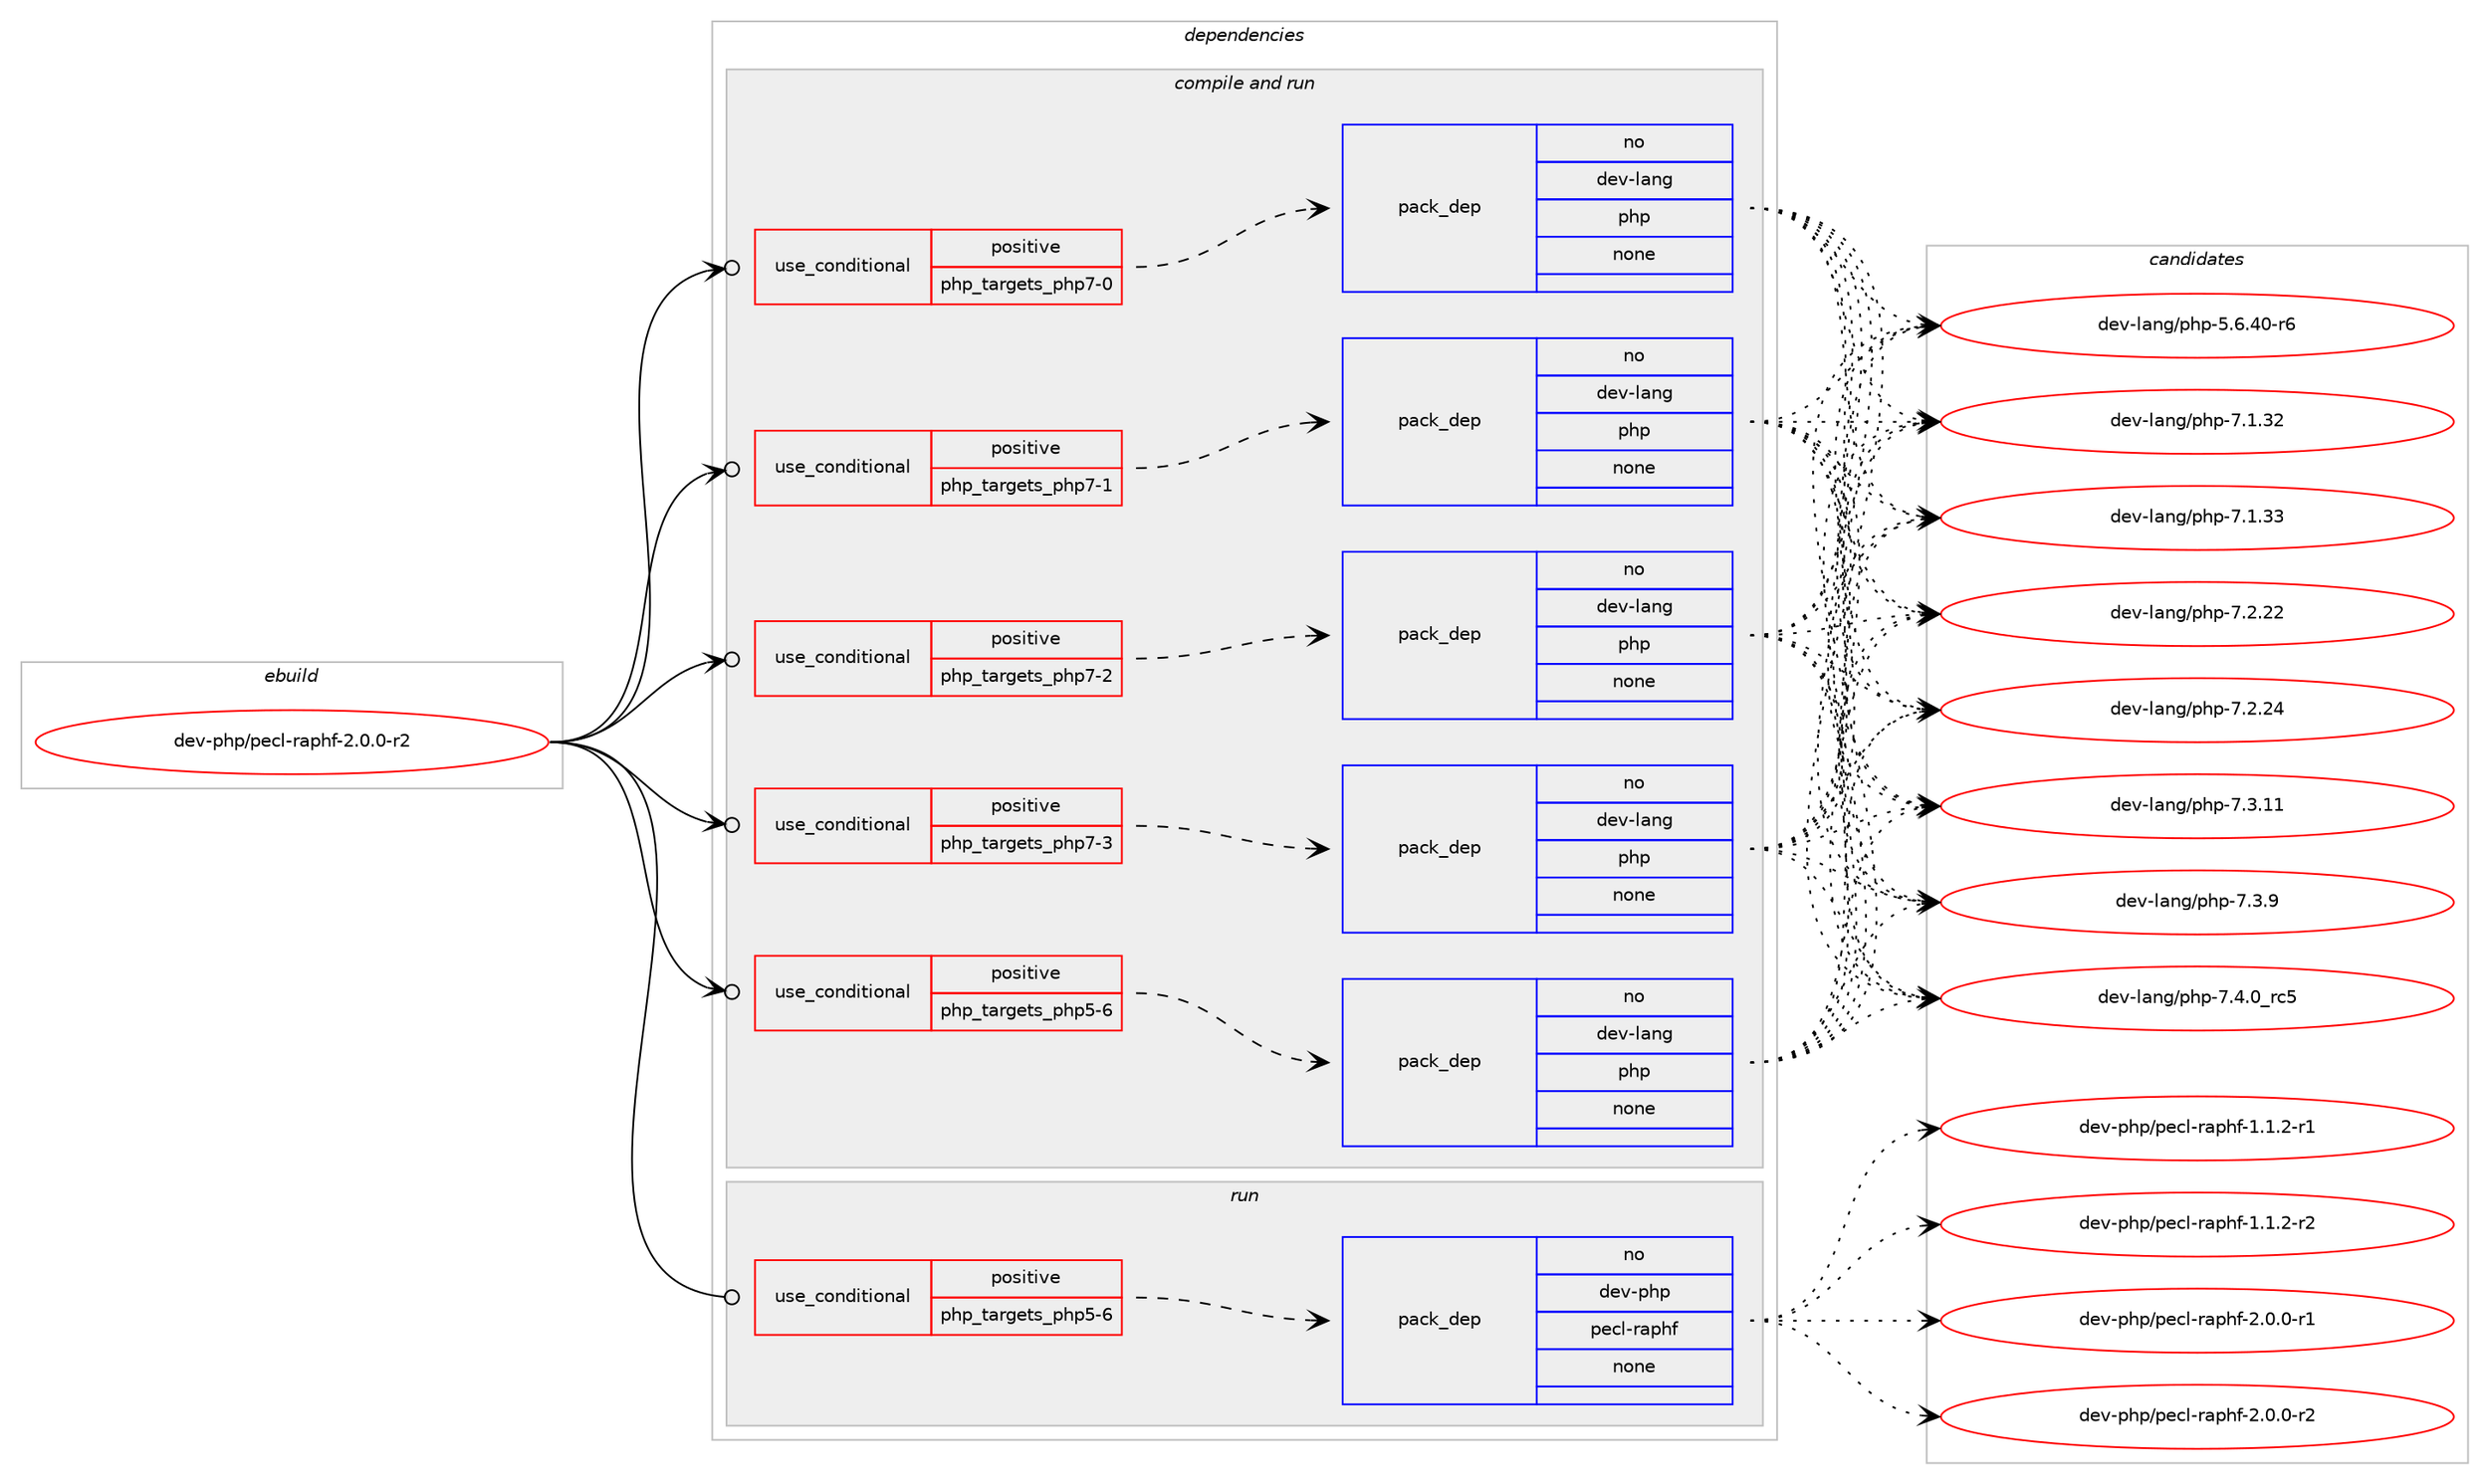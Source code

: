 digraph prolog {

# *************
# Graph options
# *************

newrank=true;
concentrate=true;
compound=true;
graph [rankdir=LR,fontname=Helvetica,fontsize=10,ranksep=1.5];#, ranksep=2.5, nodesep=0.2];
edge  [arrowhead=vee];
node  [fontname=Helvetica,fontsize=10];

# **********
# The ebuild
# **********

subgraph cluster_leftcol {
color=gray;
rank=same;
label=<<i>ebuild</i>>;
id [label="dev-php/pecl-raphf-2.0.0-r2", color=red, width=4, href="../dev-php/pecl-raphf-2.0.0-r2.svg"];
}

# ****************
# The dependencies
# ****************

subgraph cluster_midcol {
color=gray;
label=<<i>dependencies</i>>;
subgraph cluster_compile {
fillcolor="#eeeeee";
style=filled;
label=<<i>compile</i>>;
}
subgraph cluster_compileandrun {
fillcolor="#eeeeee";
style=filled;
label=<<i>compile and run</i>>;
subgraph cond135163 {
dependency590940 [label=<<TABLE BORDER="0" CELLBORDER="1" CELLSPACING="0" CELLPADDING="4"><TR><TD ROWSPAN="3" CELLPADDING="10">use_conditional</TD></TR><TR><TD>positive</TD></TR><TR><TD>php_targets_php5-6</TD></TR></TABLE>>, shape=none, color=red];
subgraph pack444044 {
dependency590941 [label=<<TABLE BORDER="0" CELLBORDER="1" CELLSPACING="0" CELLPADDING="4" WIDTH="220"><TR><TD ROWSPAN="6" CELLPADDING="30">pack_dep</TD></TR><TR><TD WIDTH="110">no</TD></TR><TR><TD>dev-lang</TD></TR><TR><TD>php</TD></TR><TR><TD>none</TD></TR><TR><TD></TD></TR></TABLE>>, shape=none, color=blue];
}
dependency590940:e -> dependency590941:w [weight=20,style="dashed",arrowhead="vee"];
}
id:e -> dependency590940:w [weight=20,style="solid",arrowhead="odotvee"];
subgraph cond135164 {
dependency590942 [label=<<TABLE BORDER="0" CELLBORDER="1" CELLSPACING="0" CELLPADDING="4"><TR><TD ROWSPAN="3" CELLPADDING="10">use_conditional</TD></TR><TR><TD>positive</TD></TR><TR><TD>php_targets_php7-0</TD></TR></TABLE>>, shape=none, color=red];
subgraph pack444045 {
dependency590943 [label=<<TABLE BORDER="0" CELLBORDER="1" CELLSPACING="0" CELLPADDING="4" WIDTH="220"><TR><TD ROWSPAN="6" CELLPADDING="30">pack_dep</TD></TR><TR><TD WIDTH="110">no</TD></TR><TR><TD>dev-lang</TD></TR><TR><TD>php</TD></TR><TR><TD>none</TD></TR><TR><TD></TD></TR></TABLE>>, shape=none, color=blue];
}
dependency590942:e -> dependency590943:w [weight=20,style="dashed",arrowhead="vee"];
}
id:e -> dependency590942:w [weight=20,style="solid",arrowhead="odotvee"];
subgraph cond135165 {
dependency590944 [label=<<TABLE BORDER="0" CELLBORDER="1" CELLSPACING="0" CELLPADDING="4"><TR><TD ROWSPAN="3" CELLPADDING="10">use_conditional</TD></TR><TR><TD>positive</TD></TR><TR><TD>php_targets_php7-1</TD></TR></TABLE>>, shape=none, color=red];
subgraph pack444046 {
dependency590945 [label=<<TABLE BORDER="0" CELLBORDER="1" CELLSPACING="0" CELLPADDING="4" WIDTH="220"><TR><TD ROWSPAN="6" CELLPADDING="30">pack_dep</TD></TR><TR><TD WIDTH="110">no</TD></TR><TR><TD>dev-lang</TD></TR><TR><TD>php</TD></TR><TR><TD>none</TD></TR><TR><TD></TD></TR></TABLE>>, shape=none, color=blue];
}
dependency590944:e -> dependency590945:w [weight=20,style="dashed",arrowhead="vee"];
}
id:e -> dependency590944:w [weight=20,style="solid",arrowhead="odotvee"];
subgraph cond135166 {
dependency590946 [label=<<TABLE BORDER="0" CELLBORDER="1" CELLSPACING="0" CELLPADDING="4"><TR><TD ROWSPAN="3" CELLPADDING="10">use_conditional</TD></TR><TR><TD>positive</TD></TR><TR><TD>php_targets_php7-2</TD></TR></TABLE>>, shape=none, color=red];
subgraph pack444047 {
dependency590947 [label=<<TABLE BORDER="0" CELLBORDER="1" CELLSPACING="0" CELLPADDING="4" WIDTH="220"><TR><TD ROWSPAN="6" CELLPADDING="30">pack_dep</TD></TR><TR><TD WIDTH="110">no</TD></TR><TR><TD>dev-lang</TD></TR><TR><TD>php</TD></TR><TR><TD>none</TD></TR><TR><TD></TD></TR></TABLE>>, shape=none, color=blue];
}
dependency590946:e -> dependency590947:w [weight=20,style="dashed",arrowhead="vee"];
}
id:e -> dependency590946:w [weight=20,style="solid",arrowhead="odotvee"];
subgraph cond135167 {
dependency590948 [label=<<TABLE BORDER="0" CELLBORDER="1" CELLSPACING="0" CELLPADDING="4"><TR><TD ROWSPAN="3" CELLPADDING="10">use_conditional</TD></TR><TR><TD>positive</TD></TR><TR><TD>php_targets_php7-3</TD></TR></TABLE>>, shape=none, color=red];
subgraph pack444048 {
dependency590949 [label=<<TABLE BORDER="0" CELLBORDER="1" CELLSPACING="0" CELLPADDING="4" WIDTH="220"><TR><TD ROWSPAN="6" CELLPADDING="30">pack_dep</TD></TR><TR><TD WIDTH="110">no</TD></TR><TR><TD>dev-lang</TD></TR><TR><TD>php</TD></TR><TR><TD>none</TD></TR><TR><TD></TD></TR></TABLE>>, shape=none, color=blue];
}
dependency590948:e -> dependency590949:w [weight=20,style="dashed",arrowhead="vee"];
}
id:e -> dependency590948:w [weight=20,style="solid",arrowhead="odotvee"];
}
subgraph cluster_run {
fillcolor="#eeeeee";
style=filled;
label=<<i>run</i>>;
subgraph cond135168 {
dependency590950 [label=<<TABLE BORDER="0" CELLBORDER="1" CELLSPACING="0" CELLPADDING="4"><TR><TD ROWSPAN="3" CELLPADDING="10">use_conditional</TD></TR><TR><TD>positive</TD></TR><TR><TD>php_targets_php5-6</TD></TR></TABLE>>, shape=none, color=red];
subgraph pack444049 {
dependency590951 [label=<<TABLE BORDER="0" CELLBORDER="1" CELLSPACING="0" CELLPADDING="4" WIDTH="220"><TR><TD ROWSPAN="6" CELLPADDING="30">pack_dep</TD></TR><TR><TD WIDTH="110">no</TD></TR><TR><TD>dev-php</TD></TR><TR><TD>pecl-raphf</TD></TR><TR><TD>none</TD></TR><TR><TD></TD></TR></TABLE>>, shape=none, color=blue];
}
dependency590950:e -> dependency590951:w [weight=20,style="dashed",arrowhead="vee"];
}
id:e -> dependency590950:w [weight=20,style="solid",arrowhead="odot"];
}
}

# **************
# The candidates
# **************

subgraph cluster_choices {
rank=same;
color=gray;
label=<<i>candidates</i>>;

subgraph choice444044 {
color=black;
nodesep=1;
choice100101118451089711010347112104112455346544652484511454 [label="dev-lang/php-5.6.40-r6", color=red, width=4,href="../dev-lang/php-5.6.40-r6.svg"];
choice10010111845108971101034711210411245554649465150 [label="dev-lang/php-7.1.32", color=red, width=4,href="../dev-lang/php-7.1.32.svg"];
choice10010111845108971101034711210411245554649465151 [label="dev-lang/php-7.1.33", color=red, width=4,href="../dev-lang/php-7.1.33.svg"];
choice10010111845108971101034711210411245554650465050 [label="dev-lang/php-7.2.22", color=red, width=4,href="../dev-lang/php-7.2.22.svg"];
choice10010111845108971101034711210411245554650465052 [label="dev-lang/php-7.2.24", color=red, width=4,href="../dev-lang/php-7.2.24.svg"];
choice10010111845108971101034711210411245554651464949 [label="dev-lang/php-7.3.11", color=red, width=4,href="../dev-lang/php-7.3.11.svg"];
choice100101118451089711010347112104112455546514657 [label="dev-lang/php-7.3.9", color=red, width=4,href="../dev-lang/php-7.3.9.svg"];
choice100101118451089711010347112104112455546524648951149953 [label="dev-lang/php-7.4.0_rc5", color=red, width=4,href="../dev-lang/php-7.4.0_rc5.svg"];
dependency590941:e -> choice100101118451089711010347112104112455346544652484511454:w [style=dotted,weight="100"];
dependency590941:e -> choice10010111845108971101034711210411245554649465150:w [style=dotted,weight="100"];
dependency590941:e -> choice10010111845108971101034711210411245554649465151:w [style=dotted,weight="100"];
dependency590941:e -> choice10010111845108971101034711210411245554650465050:w [style=dotted,weight="100"];
dependency590941:e -> choice10010111845108971101034711210411245554650465052:w [style=dotted,weight="100"];
dependency590941:e -> choice10010111845108971101034711210411245554651464949:w [style=dotted,weight="100"];
dependency590941:e -> choice100101118451089711010347112104112455546514657:w [style=dotted,weight="100"];
dependency590941:e -> choice100101118451089711010347112104112455546524648951149953:w [style=dotted,weight="100"];
}
subgraph choice444045 {
color=black;
nodesep=1;
choice100101118451089711010347112104112455346544652484511454 [label="dev-lang/php-5.6.40-r6", color=red, width=4,href="../dev-lang/php-5.6.40-r6.svg"];
choice10010111845108971101034711210411245554649465150 [label="dev-lang/php-7.1.32", color=red, width=4,href="../dev-lang/php-7.1.32.svg"];
choice10010111845108971101034711210411245554649465151 [label="dev-lang/php-7.1.33", color=red, width=4,href="../dev-lang/php-7.1.33.svg"];
choice10010111845108971101034711210411245554650465050 [label="dev-lang/php-7.2.22", color=red, width=4,href="../dev-lang/php-7.2.22.svg"];
choice10010111845108971101034711210411245554650465052 [label="dev-lang/php-7.2.24", color=red, width=4,href="../dev-lang/php-7.2.24.svg"];
choice10010111845108971101034711210411245554651464949 [label="dev-lang/php-7.3.11", color=red, width=4,href="../dev-lang/php-7.3.11.svg"];
choice100101118451089711010347112104112455546514657 [label="dev-lang/php-7.3.9", color=red, width=4,href="../dev-lang/php-7.3.9.svg"];
choice100101118451089711010347112104112455546524648951149953 [label="dev-lang/php-7.4.0_rc5", color=red, width=4,href="../dev-lang/php-7.4.0_rc5.svg"];
dependency590943:e -> choice100101118451089711010347112104112455346544652484511454:w [style=dotted,weight="100"];
dependency590943:e -> choice10010111845108971101034711210411245554649465150:w [style=dotted,weight="100"];
dependency590943:e -> choice10010111845108971101034711210411245554649465151:w [style=dotted,weight="100"];
dependency590943:e -> choice10010111845108971101034711210411245554650465050:w [style=dotted,weight="100"];
dependency590943:e -> choice10010111845108971101034711210411245554650465052:w [style=dotted,weight="100"];
dependency590943:e -> choice10010111845108971101034711210411245554651464949:w [style=dotted,weight="100"];
dependency590943:e -> choice100101118451089711010347112104112455546514657:w [style=dotted,weight="100"];
dependency590943:e -> choice100101118451089711010347112104112455546524648951149953:w [style=dotted,weight="100"];
}
subgraph choice444046 {
color=black;
nodesep=1;
choice100101118451089711010347112104112455346544652484511454 [label="dev-lang/php-5.6.40-r6", color=red, width=4,href="../dev-lang/php-5.6.40-r6.svg"];
choice10010111845108971101034711210411245554649465150 [label="dev-lang/php-7.1.32", color=red, width=4,href="../dev-lang/php-7.1.32.svg"];
choice10010111845108971101034711210411245554649465151 [label="dev-lang/php-7.1.33", color=red, width=4,href="../dev-lang/php-7.1.33.svg"];
choice10010111845108971101034711210411245554650465050 [label="dev-lang/php-7.2.22", color=red, width=4,href="../dev-lang/php-7.2.22.svg"];
choice10010111845108971101034711210411245554650465052 [label="dev-lang/php-7.2.24", color=red, width=4,href="../dev-lang/php-7.2.24.svg"];
choice10010111845108971101034711210411245554651464949 [label="dev-lang/php-7.3.11", color=red, width=4,href="../dev-lang/php-7.3.11.svg"];
choice100101118451089711010347112104112455546514657 [label="dev-lang/php-7.3.9", color=red, width=4,href="../dev-lang/php-7.3.9.svg"];
choice100101118451089711010347112104112455546524648951149953 [label="dev-lang/php-7.4.0_rc5", color=red, width=4,href="../dev-lang/php-7.4.0_rc5.svg"];
dependency590945:e -> choice100101118451089711010347112104112455346544652484511454:w [style=dotted,weight="100"];
dependency590945:e -> choice10010111845108971101034711210411245554649465150:w [style=dotted,weight="100"];
dependency590945:e -> choice10010111845108971101034711210411245554649465151:w [style=dotted,weight="100"];
dependency590945:e -> choice10010111845108971101034711210411245554650465050:w [style=dotted,weight="100"];
dependency590945:e -> choice10010111845108971101034711210411245554650465052:w [style=dotted,weight="100"];
dependency590945:e -> choice10010111845108971101034711210411245554651464949:w [style=dotted,weight="100"];
dependency590945:e -> choice100101118451089711010347112104112455546514657:w [style=dotted,weight="100"];
dependency590945:e -> choice100101118451089711010347112104112455546524648951149953:w [style=dotted,weight="100"];
}
subgraph choice444047 {
color=black;
nodesep=1;
choice100101118451089711010347112104112455346544652484511454 [label="dev-lang/php-5.6.40-r6", color=red, width=4,href="../dev-lang/php-5.6.40-r6.svg"];
choice10010111845108971101034711210411245554649465150 [label="dev-lang/php-7.1.32", color=red, width=4,href="../dev-lang/php-7.1.32.svg"];
choice10010111845108971101034711210411245554649465151 [label="dev-lang/php-7.1.33", color=red, width=4,href="../dev-lang/php-7.1.33.svg"];
choice10010111845108971101034711210411245554650465050 [label="dev-lang/php-7.2.22", color=red, width=4,href="../dev-lang/php-7.2.22.svg"];
choice10010111845108971101034711210411245554650465052 [label="dev-lang/php-7.2.24", color=red, width=4,href="../dev-lang/php-7.2.24.svg"];
choice10010111845108971101034711210411245554651464949 [label="dev-lang/php-7.3.11", color=red, width=4,href="../dev-lang/php-7.3.11.svg"];
choice100101118451089711010347112104112455546514657 [label="dev-lang/php-7.3.9", color=red, width=4,href="../dev-lang/php-7.3.9.svg"];
choice100101118451089711010347112104112455546524648951149953 [label="dev-lang/php-7.4.0_rc5", color=red, width=4,href="../dev-lang/php-7.4.0_rc5.svg"];
dependency590947:e -> choice100101118451089711010347112104112455346544652484511454:w [style=dotted,weight="100"];
dependency590947:e -> choice10010111845108971101034711210411245554649465150:w [style=dotted,weight="100"];
dependency590947:e -> choice10010111845108971101034711210411245554649465151:w [style=dotted,weight="100"];
dependency590947:e -> choice10010111845108971101034711210411245554650465050:w [style=dotted,weight="100"];
dependency590947:e -> choice10010111845108971101034711210411245554650465052:w [style=dotted,weight="100"];
dependency590947:e -> choice10010111845108971101034711210411245554651464949:w [style=dotted,weight="100"];
dependency590947:e -> choice100101118451089711010347112104112455546514657:w [style=dotted,weight="100"];
dependency590947:e -> choice100101118451089711010347112104112455546524648951149953:w [style=dotted,weight="100"];
}
subgraph choice444048 {
color=black;
nodesep=1;
choice100101118451089711010347112104112455346544652484511454 [label="dev-lang/php-5.6.40-r6", color=red, width=4,href="../dev-lang/php-5.6.40-r6.svg"];
choice10010111845108971101034711210411245554649465150 [label="dev-lang/php-7.1.32", color=red, width=4,href="../dev-lang/php-7.1.32.svg"];
choice10010111845108971101034711210411245554649465151 [label="dev-lang/php-7.1.33", color=red, width=4,href="../dev-lang/php-7.1.33.svg"];
choice10010111845108971101034711210411245554650465050 [label="dev-lang/php-7.2.22", color=red, width=4,href="../dev-lang/php-7.2.22.svg"];
choice10010111845108971101034711210411245554650465052 [label="dev-lang/php-7.2.24", color=red, width=4,href="../dev-lang/php-7.2.24.svg"];
choice10010111845108971101034711210411245554651464949 [label="dev-lang/php-7.3.11", color=red, width=4,href="../dev-lang/php-7.3.11.svg"];
choice100101118451089711010347112104112455546514657 [label="dev-lang/php-7.3.9", color=red, width=4,href="../dev-lang/php-7.3.9.svg"];
choice100101118451089711010347112104112455546524648951149953 [label="dev-lang/php-7.4.0_rc5", color=red, width=4,href="../dev-lang/php-7.4.0_rc5.svg"];
dependency590949:e -> choice100101118451089711010347112104112455346544652484511454:w [style=dotted,weight="100"];
dependency590949:e -> choice10010111845108971101034711210411245554649465150:w [style=dotted,weight="100"];
dependency590949:e -> choice10010111845108971101034711210411245554649465151:w [style=dotted,weight="100"];
dependency590949:e -> choice10010111845108971101034711210411245554650465050:w [style=dotted,weight="100"];
dependency590949:e -> choice10010111845108971101034711210411245554650465052:w [style=dotted,weight="100"];
dependency590949:e -> choice10010111845108971101034711210411245554651464949:w [style=dotted,weight="100"];
dependency590949:e -> choice100101118451089711010347112104112455546514657:w [style=dotted,weight="100"];
dependency590949:e -> choice100101118451089711010347112104112455546524648951149953:w [style=dotted,weight="100"];
}
subgraph choice444049 {
color=black;
nodesep=1;
choice10010111845112104112471121019910845114971121041024549464946504511449 [label="dev-php/pecl-raphf-1.1.2-r1", color=red, width=4,href="../dev-php/pecl-raphf-1.1.2-r1.svg"];
choice10010111845112104112471121019910845114971121041024549464946504511450 [label="dev-php/pecl-raphf-1.1.2-r2", color=red, width=4,href="../dev-php/pecl-raphf-1.1.2-r2.svg"];
choice10010111845112104112471121019910845114971121041024550464846484511449 [label="dev-php/pecl-raphf-2.0.0-r1", color=red, width=4,href="../dev-php/pecl-raphf-2.0.0-r1.svg"];
choice10010111845112104112471121019910845114971121041024550464846484511450 [label="dev-php/pecl-raphf-2.0.0-r2", color=red, width=4,href="../dev-php/pecl-raphf-2.0.0-r2.svg"];
dependency590951:e -> choice10010111845112104112471121019910845114971121041024549464946504511449:w [style=dotted,weight="100"];
dependency590951:e -> choice10010111845112104112471121019910845114971121041024549464946504511450:w [style=dotted,weight="100"];
dependency590951:e -> choice10010111845112104112471121019910845114971121041024550464846484511449:w [style=dotted,weight="100"];
dependency590951:e -> choice10010111845112104112471121019910845114971121041024550464846484511450:w [style=dotted,weight="100"];
}
}

}
